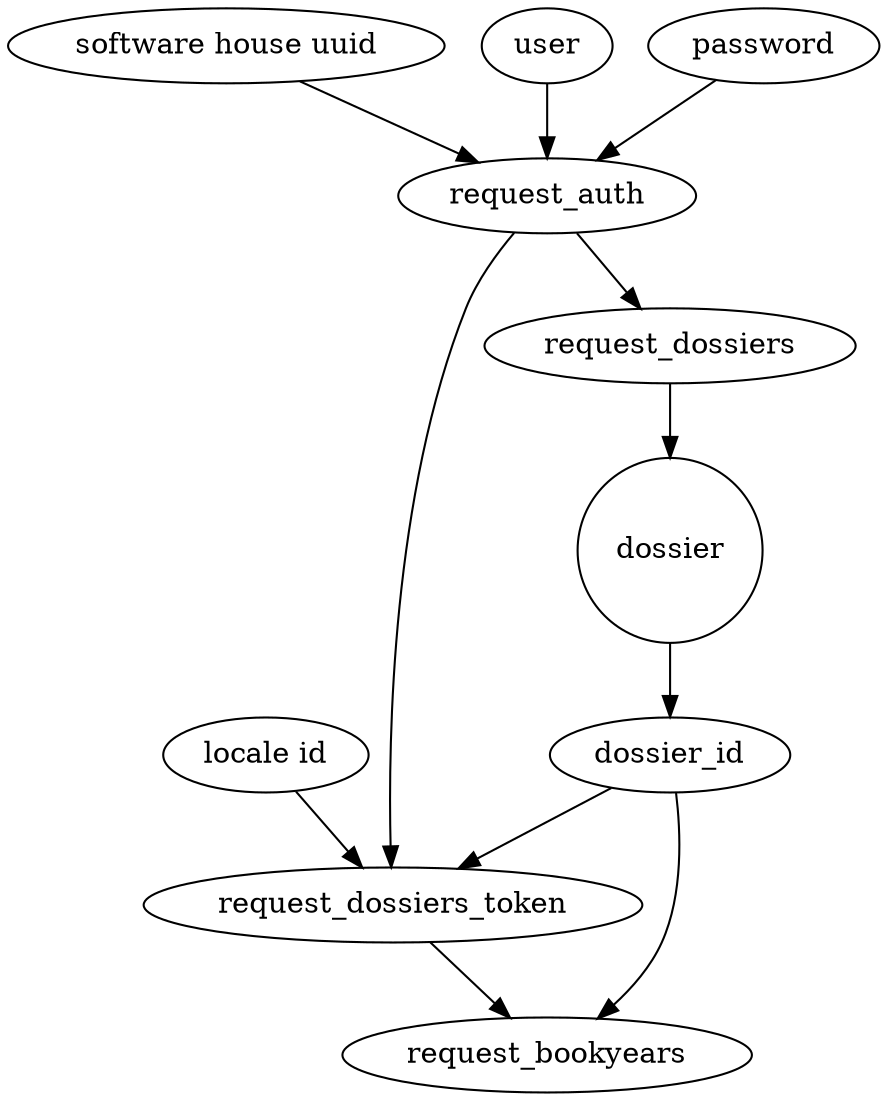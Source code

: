 digraph {
request_auth;
"software house uuid";
user;
password;
request_dossiers;
dossier_id;
request_dossiers_token;
"locale id";
request_bookyears;
"request_dossiers->dossier_id" [shape=circle, label=dossier];
request_auth -> request_dossiers [key=token, loop=False, extractor=<function octopus.<locals>.<lambda> at 0x1081219e0>];
request_auth -> request_dossiers_token [key=token, loop=False, extractor=<function octopus.<locals>.<lambda> at 0x108121c60>];
"software house uuid" -> request_auth [key="software_house_uuid", loop=False, extractor=None];
user -> request_auth [key=user, loop=False, extractor=None];
password -> request_auth [key=password, loop=False, extractor=None];
request_dossiers -> "request_dossiers->dossier_id" [key=dossier];
dossier_id -> request_dossiers_token [key="dossier_id", loop=False, extractor=None];
dossier_id -> request_bookyears [key="dossier_id", loop=False, extractor=None];
request_dossiers_token -> request_bookyears [key="dossier_token", loop=False, extractor=<function octopus.<locals>.<lambda> at 0x108122020>];
"locale id" -> request_dossiers_token [key="locale_id", loop=False, extractor=None];
"request_dossiers->dossier_id" -> dossier_id [key=dossier];
}
